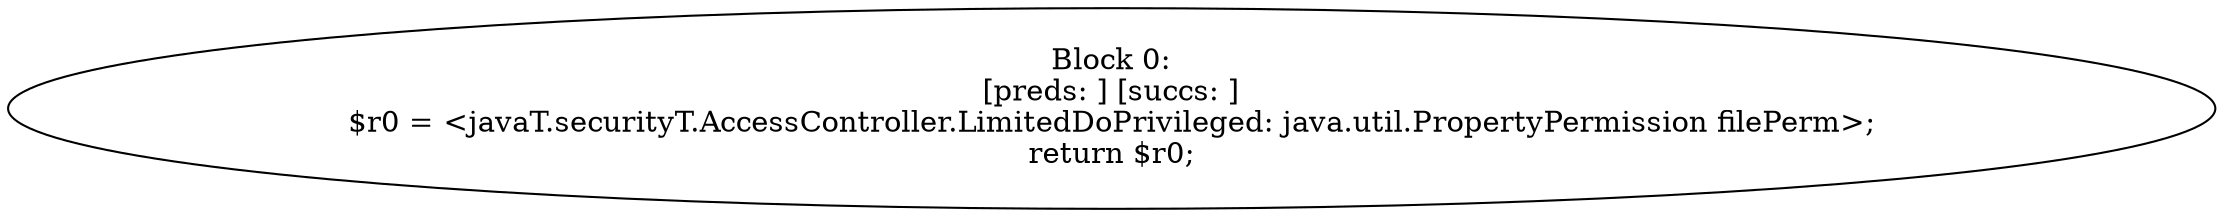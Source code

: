 digraph "unitGraph" {
    "Block 0:
[preds: ] [succs: ]
$r0 = <javaT.securityT.AccessController.LimitedDoPrivileged: java.util.PropertyPermission filePerm>;
return $r0;
"
}
